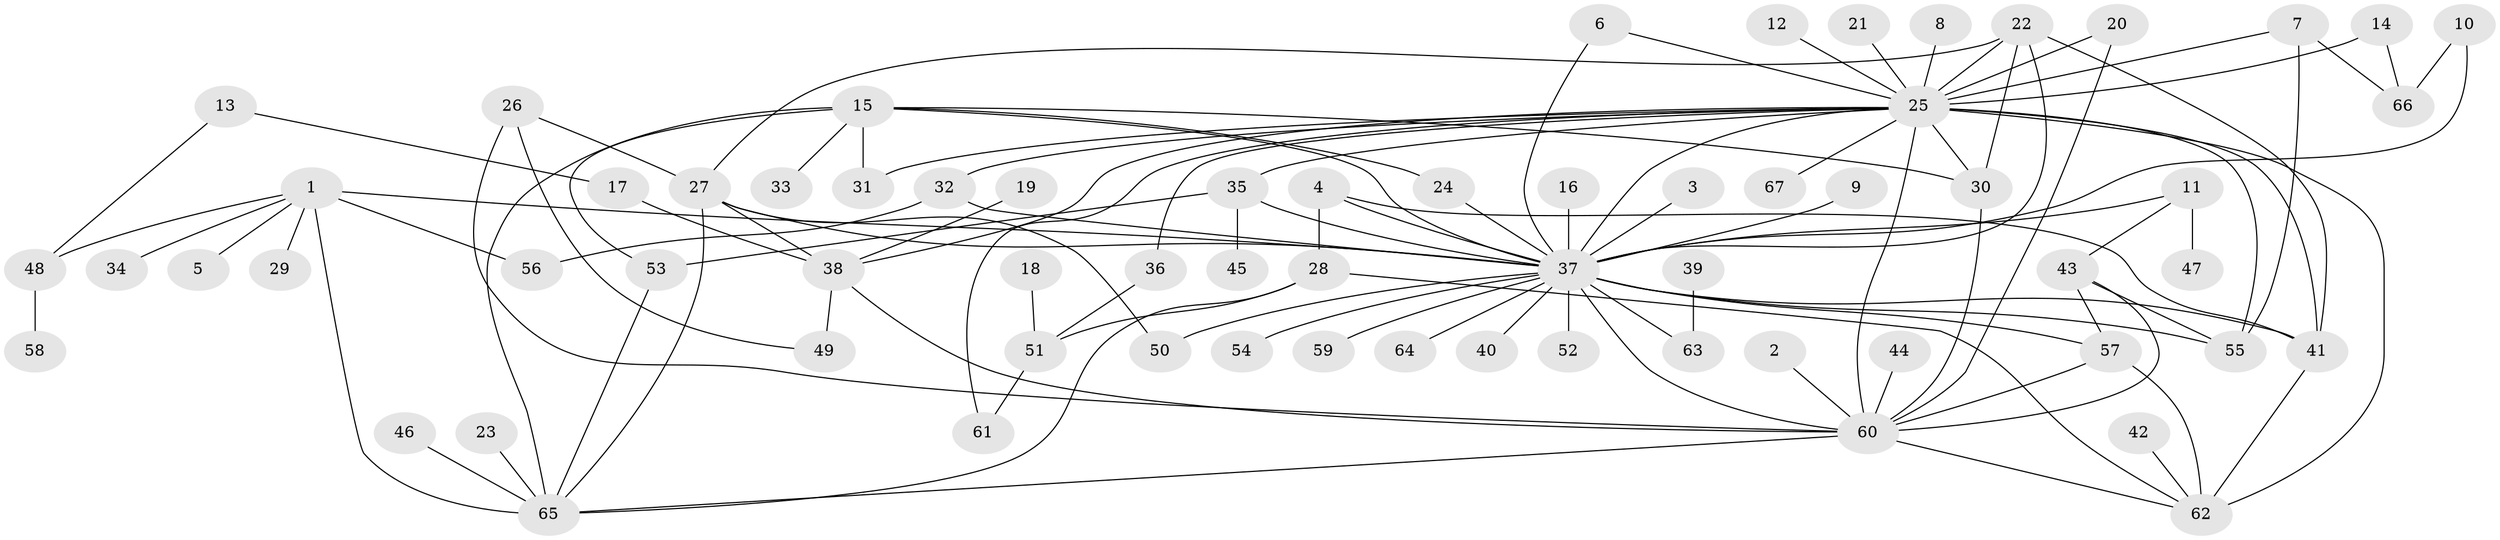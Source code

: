 // original degree distribution, {15: 0.007518796992481203, 28: 0.007518796992481203, 7: 0.015037593984962405, 32: 0.007518796992481203, 10: 0.007518796992481203, 2: 0.2556390977443609, 1: 0.45112781954887216, 9: 0.007518796992481203, 5: 0.05263157894736842, 8: 0.015037593984962405, 6: 0.015037593984962405, 3: 0.11278195488721804, 4: 0.045112781954887216}
// Generated by graph-tools (version 1.1) at 2025/01/03/09/25 03:01:45]
// undirected, 67 vertices, 108 edges
graph export_dot {
graph [start="1"]
  node [color=gray90,style=filled];
  1;
  2;
  3;
  4;
  5;
  6;
  7;
  8;
  9;
  10;
  11;
  12;
  13;
  14;
  15;
  16;
  17;
  18;
  19;
  20;
  21;
  22;
  23;
  24;
  25;
  26;
  27;
  28;
  29;
  30;
  31;
  32;
  33;
  34;
  35;
  36;
  37;
  38;
  39;
  40;
  41;
  42;
  43;
  44;
  45;
  46;
  47;
  48;
  49;
  50;
  51;
  52;
  53;
  54;
  55;
  56;
  57;
  58;
  59;
  60;
  61;
  62;
  63;
  64;
  65;
  66;
  67;
  1 -- 5 [weight=1.0];
  1 -- 29 [weight=1.0];
  1 -- 34 [weight=1.0];
  1 -- 37 [weight=1.0];
  1 -- 48 [weight=1.0];
  1 -- 56 [weight=1.0];
  1 -- 65 [weight=2.0];
  2 -- 60 [weight=1.0];
  3 -- 37 [weight=1.0];
  4 -- 28 [weight=1.0];
  4 -- 37 [weight=1.0];
  4 -- 41 [weight=1.0];
  6 -- 25 [weight=1.0];
  6 -- 37 [weight=1.0];
  7 -- 25 [weight=1.0];
  7 -- 55 [weight=1.0];
  7 -- 66 [weight=1.0];
  8 -- 25 [weight=1.0];
  9 -- 37 [weight=1.0];
  10 -- 37 [weight=1.0];
  10 -- 66 [weight=1.0];
  11 -- 37 [weight=1.0];
  11 -- 43 [weight=1.0];
  11 -- 47 [weight=1.0];
  12 -- 25 [weight=1.0];
  13 -- 17 [weight=1.0];
  13 -- 48 [weight=1.0];
  14 -- 25 [weight=1.0];
  14 -- 66 [weight=1.0];
  15 -- 24 [weight=1.0];
  15 -- 30 [weight=1.0];
  15 -- 31 [weight=1.0];
  15 -- 33 [weight=1.0];
  15 -- 37 [weight=1.0];
  15 -- 53 [weight=1.0];
  15 -- 65 [weight=1.0];
  16 -- 37 [weight=1.0];
  17 -- 38 [weight=1.0];
  18 -- 51 [weight=1.0];
  19 -- 38 [weight=1.0];
  20 -- 25 [weight=1.0];
  20 -- 60 [weight=1.0];
  21 -- 25 [weight=1.0];
  22 -- 25 [weight=1.0];
  22 -- 27 [weight=1.0];
  22 -- 30 [weight=1.0];
  22 -- 37 [weight=1.0];
  22 -- 41 [weight=1.0];
  23 -- 65 [weight=1.0];
  24 -- 37 [weight=1.0];
  25 -- 30 [weight=2.0];
  25 -- 31 [weight=1.0];
  25 -- 32 [weight=1.0];
  25 -- 35 [weight=1.0];
  25 -- 36 [weight=1.0];
  25 -- 37 [weight=1.0];
  25 -- 38 [weight=1.0];
  25 -- 41 [weight=1.0];
  25 -- 55 [weight=1.0];
  25 -- 60 [weight=1.0];
  25 -- 61 [weight=1.0];
  25 -- 62 [weight=2.0];
  25 -- 67 [weight=1.0];
  26 -- 27 [weight=1.0];
  26 -- 49 [weight=1.0];
  26 -- 60 [weight=1.0];
  27 -- 37 [weight=1.0];
  27 -- 38 [weight=1.0];
  27 -- 50 [weight=1.0];
  27 -- 65 [weight=1.0];
  28 -- 51 [weight=1.0];
  28 -- 62 [weight=1.0];
  28 -- 65 [weight=1.0];
  30 -- 60 [weight=1.0];
  32 -- 37 [weight=1.0];
  32 -- 56 [weight=1.0];
  35 -- 37 [weight=1.0];
  35 -- 45 [weight=1.0];
  35 -- 53 [weight=1.0];
  36 -- 51 [weight=1.0];
  37 -- 40 [weight=1.0];
  37 -- 41 [weight=2.0];
  37 -- 50 [weight=1.0];
  37 -- 52 [weight=1.0];
  37 -- 54 [weight=1.0];
  37 -- 55 [weight=1.0];
  37 -- 57 [weight=1.0];
  37 -- 59 [weight=1.0];
  37 -- 60 [weight=1.0];
  37 -- 63 [weight=1.0];
  37 -- 64 [weight=1.0];
  38 -- 49 [weight=1.0];
  38 -- 60 [weight=1.0];
  39 -- 63 [weight=1.0];
  41 -- 62 [weight=1.0];
  42 -- 62 [weight=1.0];
  43 -- 55 [weight=1.0];
  43 -- 57 [weight=1.0];
  43 -- 60 [weight=1.0];
  44 -- 60 [weight=1.0];
  46 -- 65 [weight=1.0];
  48 -- 58 [weight=1.0];
  51 -- 61 [weight=1.0];
  53 -- 65 [weight=1.0];
  57 -- 60 [weight=1.0];
  57 -- 62 [weight=1.0];
  60 -- 62 [weight=1.0];
  60 -- 65 [weight=1.0];
}
